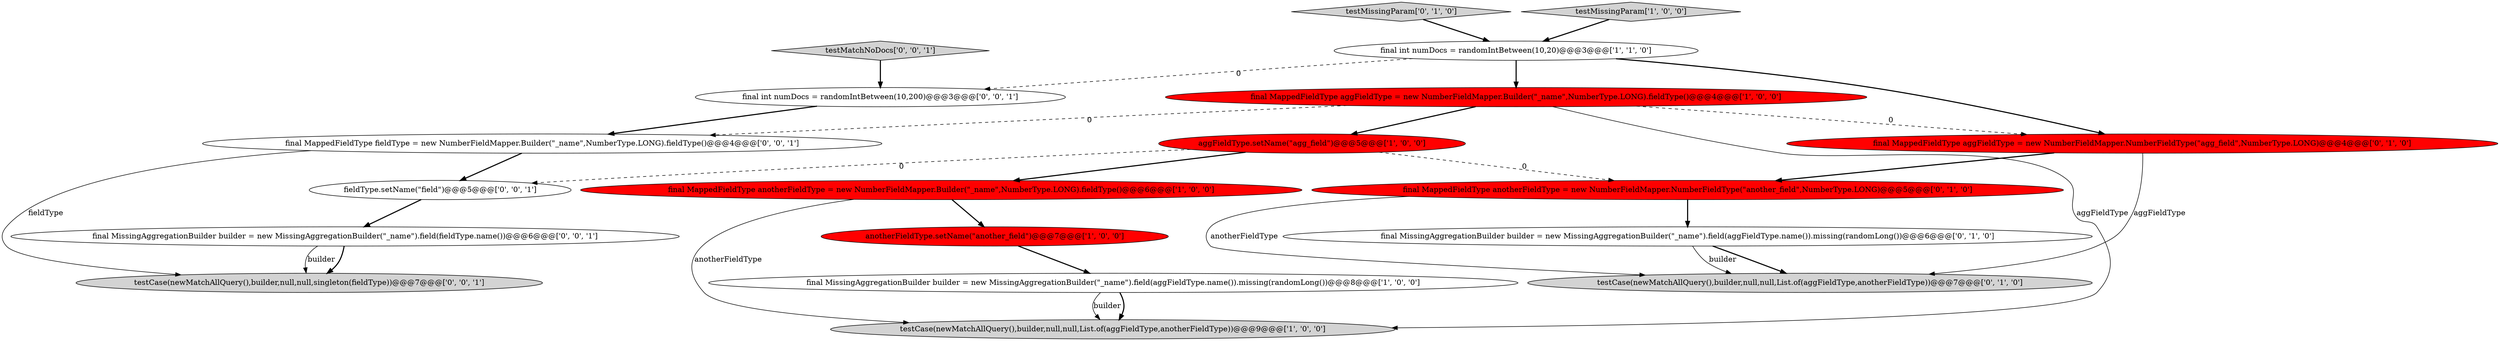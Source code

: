 digraph {
1 [style = filled, label = "anotherFieldType.setName(\"another_field\")@@@7@@@['1', '0', '0']", fillcolor = red, shape = ellipse image = "AAA1AAABBB1BBB"];
8 [style = filled, label = "final MissingAggregationBuilder builder = new MissingAggregationBuilder(\"_name\").field(aggFieldType.name()).missing(randomLong())@@@6@@@['0', '1', '0']", fillcolor = white, shape = ellipse image = "AAA0AAABBB2BBB"];
14 [style = filled, label = "final MissingAggregationBuilder builder = new MissingAggregationBuilder(\"_name\").field(fieldType.name())@@@6@@@['0', '0', '1']", fillcolor = white, shape = ellipse image = "AAA0AAABBB3BBB"];
15 [style = filled, label = "final MappedFieldType fieldType = new NumberFieldMapper.Builder(\"_name\",NumberType.LONG).fieldType()@@@4@@@['0', '0', '1']", fillcolor = white, shape = ellipse image = "AAA0AAABBB3BBB"];
4 [style = filled, label = "final MappedFieldType anotherFieldType = new NumberFieldMapper.Builder(\"_name\",NumberType.LONG).fieldType()@@@6@@@['1', '0', '0']", fillcolor = red, shape = ellipse image = "AAA1AAABBB1BBB"];
3 [style = filled, label = "final int numDocs = randomIntBetween(10,20)@@@3@@@['1', '1', '0']", fillcolor = white, shape = ellipse image = "AAA0AAABBB1BBB"];
9 [style = filled, label = "final MappedFieldType aggFieldType = new NumberFieldMapper.NumberFieldType(\"agg_field\",NumberType.LONG)@@@4@@@['0', '1', '0']", fillcolor = red, shape = ellipse image = "AAA1AAABBB2BBB"];
11 [style = filled, label = "final MappedFieldType anotherFieldType = new NumberFieldMapper.NumberFieldType(\"another_field\",NumberType.LONG)@@@5@@@['0', '1', '0']", fillcolor = red, shape = ellipse image = "AAA1AAABBB2BBB"];
16 [style = filled, label = "fieldType.setName(\"field\")@@@5@@@['0', '0', '1']", fillcolor = white, shape = ellipse image = "AAA0AAABBB3BBB"];
18 [style = filled, label = "final int numDocs = randomIntBetween(10,200)@@@3@@@['0', '0', '1']", fillcolor = white, shape = ellipse image = "AAA0AAABBB3BBB"];
7 [style = filled, label = "final MappedFieldType aggFieldType = new NumberFieldMapper.Builder(\"_name\",NumberType.LONG).fieldType()@@@4@@@['1', '0', '0']", fillcolor = red, shape = ellipse image = "AAA1AAABBB1BBB"];
12 [style = filled, label = "testMissingParam['0', '1', '0']", fillcolor = lightgray, shape = diamond image = "AAA0AAABBB2BBB"];
17 [style = filled, label = "testCase(newMatchAllQuery(),builder,null,null,singleton(fieldType))@@@7@@@['0', '0', '1']", fillcolor = lightgray, shape = ellipse image = "AAA0AAABBB3BBB"];
2 [style = filled, label = "aggFieldType.setName(\"agg_field\")@@@5@@@['1', '0', '0']", fillcolor = red, shape = ellipse image = "AAA1AAABBB1BBB"];
6 [style = filled, label = "final MissingAggregationBuilder builder = new MissingAggregationBuilder(\"_name\").field(aggFieldType.name()).missing(randomLong())@@@8@@@['1', '0', '0']", fillcolor = white, shape = ellipse image = "AAA0AAABBB1BBB"];
10 [style = filled, label = "testCase(newMatchAllQuery(),builder,null,null,List.of(aggFieldType,anotherFieldType))@@@7@@@['0', '1', '0']", fillcolor = lightgray, shape = ellipse image = "AAA0AAABBB2BBB"];
13 [style = filled, label = "testMatchNoDocs['0', '0', '1']", fillcolor = lightgray, shape = diamond image = "AAA0AAABBB3BBB"];
5 [style = filled, label = "testCase(newMatchAllQuery(),builder,null,null,List.of(aggFieldType,anotherFieldType))@@@9@@@['1', '0', '0']", fillcolor = lightgray, shape = ellipse image = "AAA0AAABBB1BBB"];
0 [style = filled, label = "testMissingParam['1', '0', '0']", fillcolor = lightgray, shape = diamond image = "AAA0AAABBB1BBB"];
0->3 [style = bold, label=""];
8->10 [style = bold, label=""];
8->10 [style = solid, label="builder"];
9->11 [style = bold, label=""];
3->18 [style = dashed, label="0"];
18->15 [style = bold, label=""];
4->5 [style = solid, label="anotherFieldType"];
14->17 [style = bold, label=""];
15->17 [style = solid, label="fieldType"];
15->16 [style = bold, label=""];
2->4 [style = bold, label=""];
11->10 [style = solid, label="anotherFieldType"];
7->5 [style = solid, label="aggFieldType"];
14->17 [style = solid, label="builder"];
3->9 [style = bold, label=""];
6->5 [style = bold, label=""];
9->10 [style = solid, label="aggFieldType"];
1->6 [style = bold, label=""];
6->5 [style = solid, label="builder"];
3->7 [style = bold, label=""];
7->9 [style = dashed, label="0"];
7->2 [style = bold, label=""];
2->16 [style = dashed, label="0"];
7->15 [style = dashed, label="0"];
11->8 [style = bold, label=""];
16->14 [style = bold, label=""];
2->11 [style = dashed, label="0"];
4->1 [style = bold, label=""];
12->3 [style = bold, label=""];
13->18 [style = bold, label=""];
}
